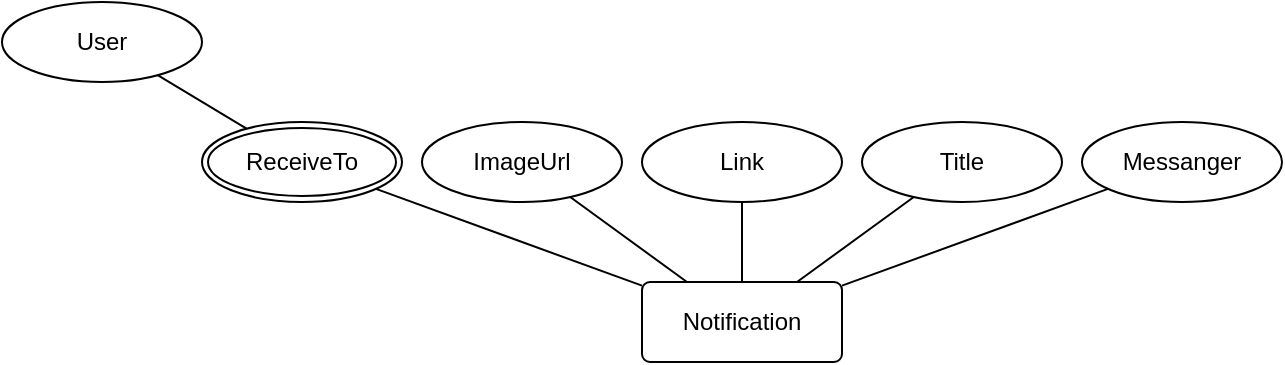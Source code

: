 <mxfile version="24.7.17">
  <diagram name="Page-1" id="7PBWL3UdkGz0oUKvknsD">
    <mxGraphModel dx="1102" dy="570" grid="1" gridSize="10" guides="1" tooltips="1" connect="1" arrows="1" fold="1" page="1" pageScale="1" pageWidth="850" pageHeight="1100" math="0" shadow="0">
      <root>
        <mxCell id="0" />
        <mxCell id="1" parent="0" />
        <mxCell id="cRBekJ2gdsWVzI-LCOdk-1" value="Notification" style="rounded=1;arcSize=10;whiteSpace=wrap;html=1;align=center;" parent="1" vertex="1">
          <mxGeometry x="390" y="360" width="100" height="40" as="geometry" />
        </mxCell>
        <mxCell id="cRBekJ2gdsWVzI-LCOdk-2" value="ImageUrl" style="ellipse;whiteSpace=wrap;html=1;align=center;" parent="1" vertex="1">
          <mxGeometry x="280" y="280" width="100" height="40" as="geometry" />
        </mxCell>
        <mxCell id="cRBekJ2gdsWVzI-LCOdk-3" value="" style="endArrow=none;html=1;rounded=0;" parent="1" source="cRBekJ2gdsWVzI-LCOdk-2" target="cRBekJ2gdsWVzI-LCOdk-1" edge="1">
          <mxGeometry relative="1" as="geometry">
            <mxPoint x="250" y="440" as="sourcePoint" />
            <mxPoint x="410" y="440" as="targetPoint" />
          </mxGeometry>
        </mxCell>
        <mxCell id="cRBekJ2gdsWVzI-LCOdk-4" value="Link" style="ellipse;whiteSpace=wrap;html=1;align=center;" parent="1" vertex="1">
          <mxGeometry x="390" y="280" width="100" height="40" as="geometry" />
        </mxCell>
        <mxCell id="cRBekJ2gdsWVzI-LCOdk-5" value="" style="endArrow=none;html=1;rounded=0;" parent="1" source="cRBekJ2gdsWVzI-LCOdk-4" target="cRBekJ2gdsWVzI-LCOdk-1" edge="1">
          <mxGeometry relative="1" as="geometry">
            <mxPoint x="620" y="330" as="sourcePoint" />
            <mxPoint x="780" y="330" as="targetPoint" />
          </mxGeometry>
        </mxCell>
        <mxCell id="cRBekJ2gdsWVzI-LCOdk-6" value="Title" style="ellipse;whiteSpace=wrap;html=1;align=center;" parent="1" vertex="1">
          <mxGeometry x="500" y="280" width="100" height="40" as="geometry" />
        </mxCell>
        <mxCell id="cRBekJ2gdsWVzI-LCOdk-7" value="" style="endArrow=none;html=1;rounded=0;" parent="1" source="cRBekJ2gdsWVzI-LCOdk-1" target="cRBekJ2gdsWVzI-LCOdk-6" edge="1">
          <mxGeometry relative="1" as="geometry">
            <mxPoint x="500" y="400" as="sourcePoint" />
            <mxPoint x="660" y="400" as="targetPoint" />
          </mxGeometry>
        </mxCell>
        <mxCell id="nNEBYjCs9M6gU5FxiVcg-1" value="Messanger" style="ellipse;whiteSpace=wrap;html=1;align=center;" vertex="1" parent="1">
          <mxGeometry x="610" y="280" width="100" height="40" as="geometry" />
        </mxCell>
        <mxCell id="nNEBYjCs9M6gU5FxiVcg-2" value="" style="endArrow=none;html=1;rounded=0;" edge="1" parent="1" source="cRBekJ2gdsWVzI-LCOdk-1" target="nNEBYjCs9M6gU5FxiVcg-1">
          <mxGeometry width="50" height="50" relative="1" as="geometry">
            <mxPoint x="610" y="500" as="sourcePoint" />
            <mxPoint x="660" y="450" as="targetPoint" />
          </mxGeometry>
        </mxCell>
        <mxCell id="nNEBYjCs9M6gU5FxiVcg-3" value="ReceiveTo" style="ellipse;shape=doubleEllipse;margin=3;whiteSpace=wrap;html=1;align=center;" vertex="1" parent="1">
          <mxGeometry x="170" y="280" width="100" height="40" as="geometry" />
        </mxCell>
        <mxCell id="nNEBYjCs9M6gU5FxiVcg-4" value="" style="endArrow=none;html=1;rounded=0;" edge="1" parent="1" source="cRBekJ2gdsWVzI-LCOdk-1" target="nNEBYjCs9M6gU5FxiVcg-3">
          <mxGeometry width="50" height="50" relative="1" as="geometry">
            <mxPoint x="210" y="420" as="sourcePoint" />
            <mxPoint x="260" y="370" as="targetPoint" />
          </mxGeometry>
        </mxCell>
        <mxCell id="nNEBYjCs9M6gU5FxiVcg-5" value="User" style="ellipse;whiteSpace=wrap;html=1;align=center;" vertex="1" parent="1">
          <mxGeometry x="70" y="220" width="100" height="40" as="geometry" />
        </mxCell>
        <mxCell id="nNEBYjCs9M6gU5FxiVcg-6" value="" style="endArrow=none;html=1;rounded=0;" edge="1" parent="1" source="nNEBYjCs9M6gU5FxiVcg-5" target="nNEBYjCs9M6gU5FxiVcg-3">
          <mxGeometry relative="1" as="geometry">
            <mxPoint x="190" y="420" as="sourcePoint" />
            <mxPoint x="350" y="420" as="targetPoint" />
          </mxGeometry>
        </mxCell>
      </root>
    </mxGraphModel>
  </diagram>
</mxfile>
